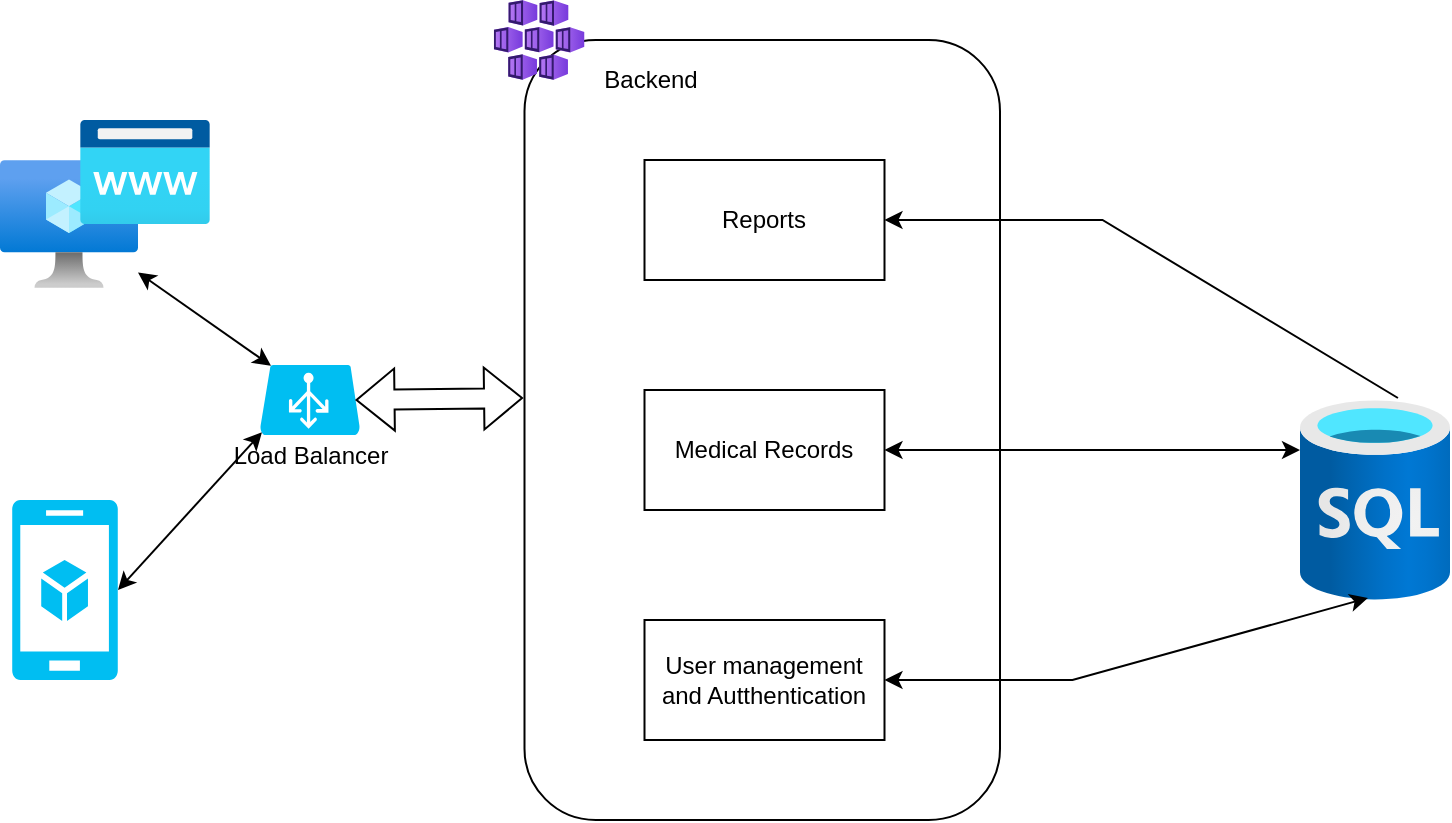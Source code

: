 <mxfile version="14.9.6"><diagram id="rZ_IK-5BYILcLQT8Hhsu" name="system_design"><mxGraphModel dx="1426" dy="792" grid="1" gridSize="10" guides="1" tooltips="1" connect="1" arrows="1" fold="1" page="1" pageScale="1" pageWidth="850" pageHeight="1100" math="0" shadow="0"><root><mxCell id="4cJr9Fnn9mokxkBTjej8-0"/><mxCell id="4cJr9Fnn9mokxkBTjej8-1" parent="4cJr9Fnn9mokxkBTjej8-0"/><mxCell id="4cJr9Fnn9mokxkBTjej8-5" value="" style="rounded=1;whiteSpace=wrap;html=1;fillColor=none;" parent="4cJr9Fnn9mokxkBTjej8-1" vertex="1"><mxGeometry x="362.25" y="40" width="237.75" height="390" as="geometry"/></mxCell><mxCell id="4cJr9Fnn9mokxkBTjej8-4" value="" style="aspect=fixed;html=1;points=[];align=center;image;fontSize=12;image=img/lib/azure2/databases/SQL_Database.svg;" parent="4cJr9Fnn9mokxkBTjej8-1" vertex="1"><mxGeometry x="750" y="220" width="75" height="100" as="geometry"/></mxCell><mxCell id="lW5-rwd-_IYw4mg_sH5k-1" style="edgeStyle=none;rounded=0;orthogonalLoop=1;jettySize=auto;html=1;exitX=1;exitY=0.5;exitDx=0;exitDy=0;entryX=0.453;entryY=0.99;entryDx=0;entryDy=0;entryPerimeter=0;startArrow=classic;startFill=1;endArrow=classic;endFill=1;" parent="4cJr9Fnn9mokxkBTjej8-1" source="4cJr9Fnn9mokxkBTjej8-8" target="4cJr9Fnn9mokxkBTjej8-4" edge="1"><mxGeometry relative="1" as="geometry"><Array as="points"><mxPoint x="636.25" y="360"/></Array></mxGeometry></mxCell><mxCell id="4cJr9Fnn9mokxkBTjej8-8" value="User management and Autthentication" style="rounded=0;whiteSpace=wrap;html=1;fillColor=none;" parent="4cJr9Fnn9mokxkBTjej8-1" vertex="1"><mxGeometry x="422.25" y="330" width="120" height="60" as="geometry"/></mxCell><mxCell id="4cJr9Fnn9mokxkBTjej8-9" value="" style="aspect=fixed;html=1;points=[];align=center;image;fontSize=12;image=img/lib/azure2/containers/Kubernetes_Services.svg;fillColor=none;" parent="4cJr9Fnn9mokxkBTjej8-1" vertex="1"><mxGeometry x="346.92" y="20" width="45.33" height="40" as="geometry"/></mxCell><mxCell id="4cJr9Fnn9mokxkBTjej8-10" value="Reports" style="rounded=0;whiteSpace=wrap;html=1;fillColor=none;" parent="4cJr9Fnn9mokxkBTjej8-1" vertex="1"><mxGeometry x="422.25" y="100" width="120" height="60" as="geometry"/></mxCell><mxCell id="lW5-rwd-_IYw4mg_sH5k-0" style="edgeStyle=none;rounded=0;orthogonalLoop=1;jettySize=auto;html=1;exitX=1;exitY=0.5;exitDx=0;exitDy=0;entryX=0;entryY=0.25;entryDx=0;entryDy=0;entryPerimeter=0;startArrow=classic;startFill=1;endArrow=classic;endFill=1;" parent="4cJr9Fnn9mokxkBTjej8-1" source="4cJr9Fnn9mokxkBTjej8-13" target="4cJr9Fnn9mokxkBTjej8-4" edge="1"><mxGeometry relative="1" as="geometry"/></mxCell><mxCell id="4cJr9Fnn9mokxkBTjej8-13" value="Medical Records" style="rounded=0;whiteSpace=wrap;html=1;fillColor=none;" parent="4cJr9Fnn9mokxkBTjej8-1" vertex="1"><mxGeometry x="422.25" y="215" width="120" height="60" as="geometry"/></mxCell><mxCell id="4cJr9Fnn9mokxkBTjej8-23" style="edgeStyle=none;rounded=0;orthogonalLoop=1;jettySize=auto;html=1;exitX=1;exitY=0.5;exitDx=0;exitDy=0;entryX=0.653;entryY=-0.01;entryDx=0;entryDy=0;entryPerimeter=0;startArrow=classic;startFill=1;endArrow=none;endFill=0;" parent="4cJr9Fnn9mokxkBTjej8-1" target="4cJr9Fnn9mokxkBTjej8-4" edge="1"><mxGeometry relative="1" as="geometry"><mxPoint x="542.25" y="130" as="sourcePoint"/><Array as="points"><mxPoint x="651.25" y="130"/></Array></mxGeometry></mxCell><mxCell id="lW5-rwd-_IYw4mg_sH5k-3" style="edgeStyle=none;rounded=0;orthogonalLoop=1;jettySize=auto;html=1;exitX=1;exitY=0.5;exitDx=0;exitDy=0;exitPerimeter=0;entryX=0.02;entryY=0.96;entryDx=0;entryDy=0;entryPerimeter=0;startArrow=classic;startFill=1;endArrow=classic;endFill=1;" parent="4cJr9Fnn9mokxkBTjej8-1" source="4cJr9Fnn9mokxkBTjej8-18" target="4cJr9Fnn9mokxkBTjej8-20" edge="1"><mxGeometry relative="1" as="geometry"/></mxCell><mxCell id="4cJr9Fnn9mokxkBTjej8-18" value="" style="verticalLabelPosition=bottom;html=1;verticalAlign=top;align=center;strokeColor=none;fillColor=#00BEF2;shape=mxgraph.azure.mobile_services;pointerEvents=1;" parent="4cJr9Fnn9mokxkBTjej8-1" vertex="1"><mxGeometry x="106" y="270" width="53" height="90" as="geometry"/></mxCell><mxCell id="4cJr9Fnn9mokxkBTjej8-19" value="" style="group" parent="4cJr9Fnn9mokxkBTjej8-1" vertex="1" connectable="0"><mxGeometry x="100" y="80" width="105" height="84" as="geometry"/></mxCell><mxCell id="4cJr9Fnn9mokxkBTjej8-16" value="" style="aspect=fixed;html=1;points=[];align=center;image;fontSize=12;image=img/lib/azure2/compute/Virtual_Machine.svg;fillColor=none;" parent="4cJr9Fnn9mokxkBTjej8-19" vertex="1"><mxGeometry y="20" width="69" height="64" as="geometry"/></mxCell><mxCell id="4cJr9Fnn9mokxkBTjej8-17" value="" style="aspect=fixed;html=1;points=[];align=center;image;fontSize=12;image=img/lib/azure2/app_services/App_Service_Domains.svg;fillColor=none;" parent="4cJr9Fnn9mokxkBTjej8-19" vertex="1"><mxGeometry x="40" width="65" height="52" as="geometry"/></mxCell><mxCell id="4cJr9Fnn9mokxkBTjej8-22" value="" style="group" parent="4cJr9Fnn9mokxkBTjej8-1" vertex="1" connectable="0"><mxGeometry x="210" y="202.5" width="90" height="55" as="geometry"/></mxCell><mxCell id="4cJr9Fnn9mokxkBTjej8-20" value="" style="verticalLabelPosition=bottom;html=1;verticalAlign=top;align=center;strokeColor=none;fillColor=#00BEF2;shape=mxgraph.azure.azure_load_balancer;" parent="4cJr9Fnn9mokxkBTjej8-22" vertex="1"><mxGeometry x="20" width="50" height="35" as="geometry"/></mxCell><mxCell id="4cJr9Fnn9mokxkBTjej8-21" value="Load Balancer" style="text;html=1;align=center;verticalAlign=middle;resizable=0;points=[];autosize=1;strokeColor=none;" parent="4cJr9Fnn9mokxkBTjej8-22" vertex="1"><mxGeometry y="35" width="90" height="20" as="geometry"/></mxCell><mxCell id="lW5-rwd-_IYw4mg_sH5k-2" style="edgeStyle=none;rounded=0;orthogonalLoop=1;jettySize=auto;html=1;entryX=0.11;entryY=0.01;entryDx=0;entryDy=0;entryPerimeter=0;startArrow=classic;startFill=1;endArrow=classic;endFill=1;" parent="4cJr9Fnn9mokxkBTjej8-1" source="4cJr9Fnn9mokxkBTjej8-16" target="4cJr9Fnn9mokxkBTjej8-20" edge="1"><mxGeometry relative="1" as="geometry"/></mxCell><mxCell id="lW5-rwd-_IYw4mg_sH5k-4" style="edgeStyle=none;shape=flexArrow;rounded=0;orthogonalLoop=1;jettySize=auto;html=1;exitX=0.955;exitY=0.5;exitDx=0;exitDy=0;exitPerimeter=0;entryX=-0.003;entryY=0.459;entryDx=0;entryDy=0;entryPerimeter=0;startArrow=classic;startFill=1;endArrow=classic;endFill=1;" parent="4cJr9Fnn9mokxkBTjej8-1" source="4cJr9Fnn9mokxkBTjej8-20" target="4cJr9Fnn9mokxkBTjej8-5" edge="1"><mxGeometry relative="1" as="geometry"><mxPoint x="320" y="220" as="sourcePoint"/></mxGeometry></mxCell><mxCell id="mC74kpu_dNa2wRuxNV0L-0" value="Backend" style="text;html=1;align=center;verticalAlign=middle;resizable=0;points=[];autosize=1;strokeColor=none;" vertex="1" parent="4cJr9Fnn9mokxkBTjej8-1"><mxGeometry x="395" y="50" width="60" height="20" as="geometry"/></mxCell></root></mxGraphModel></diagram></mxfile>